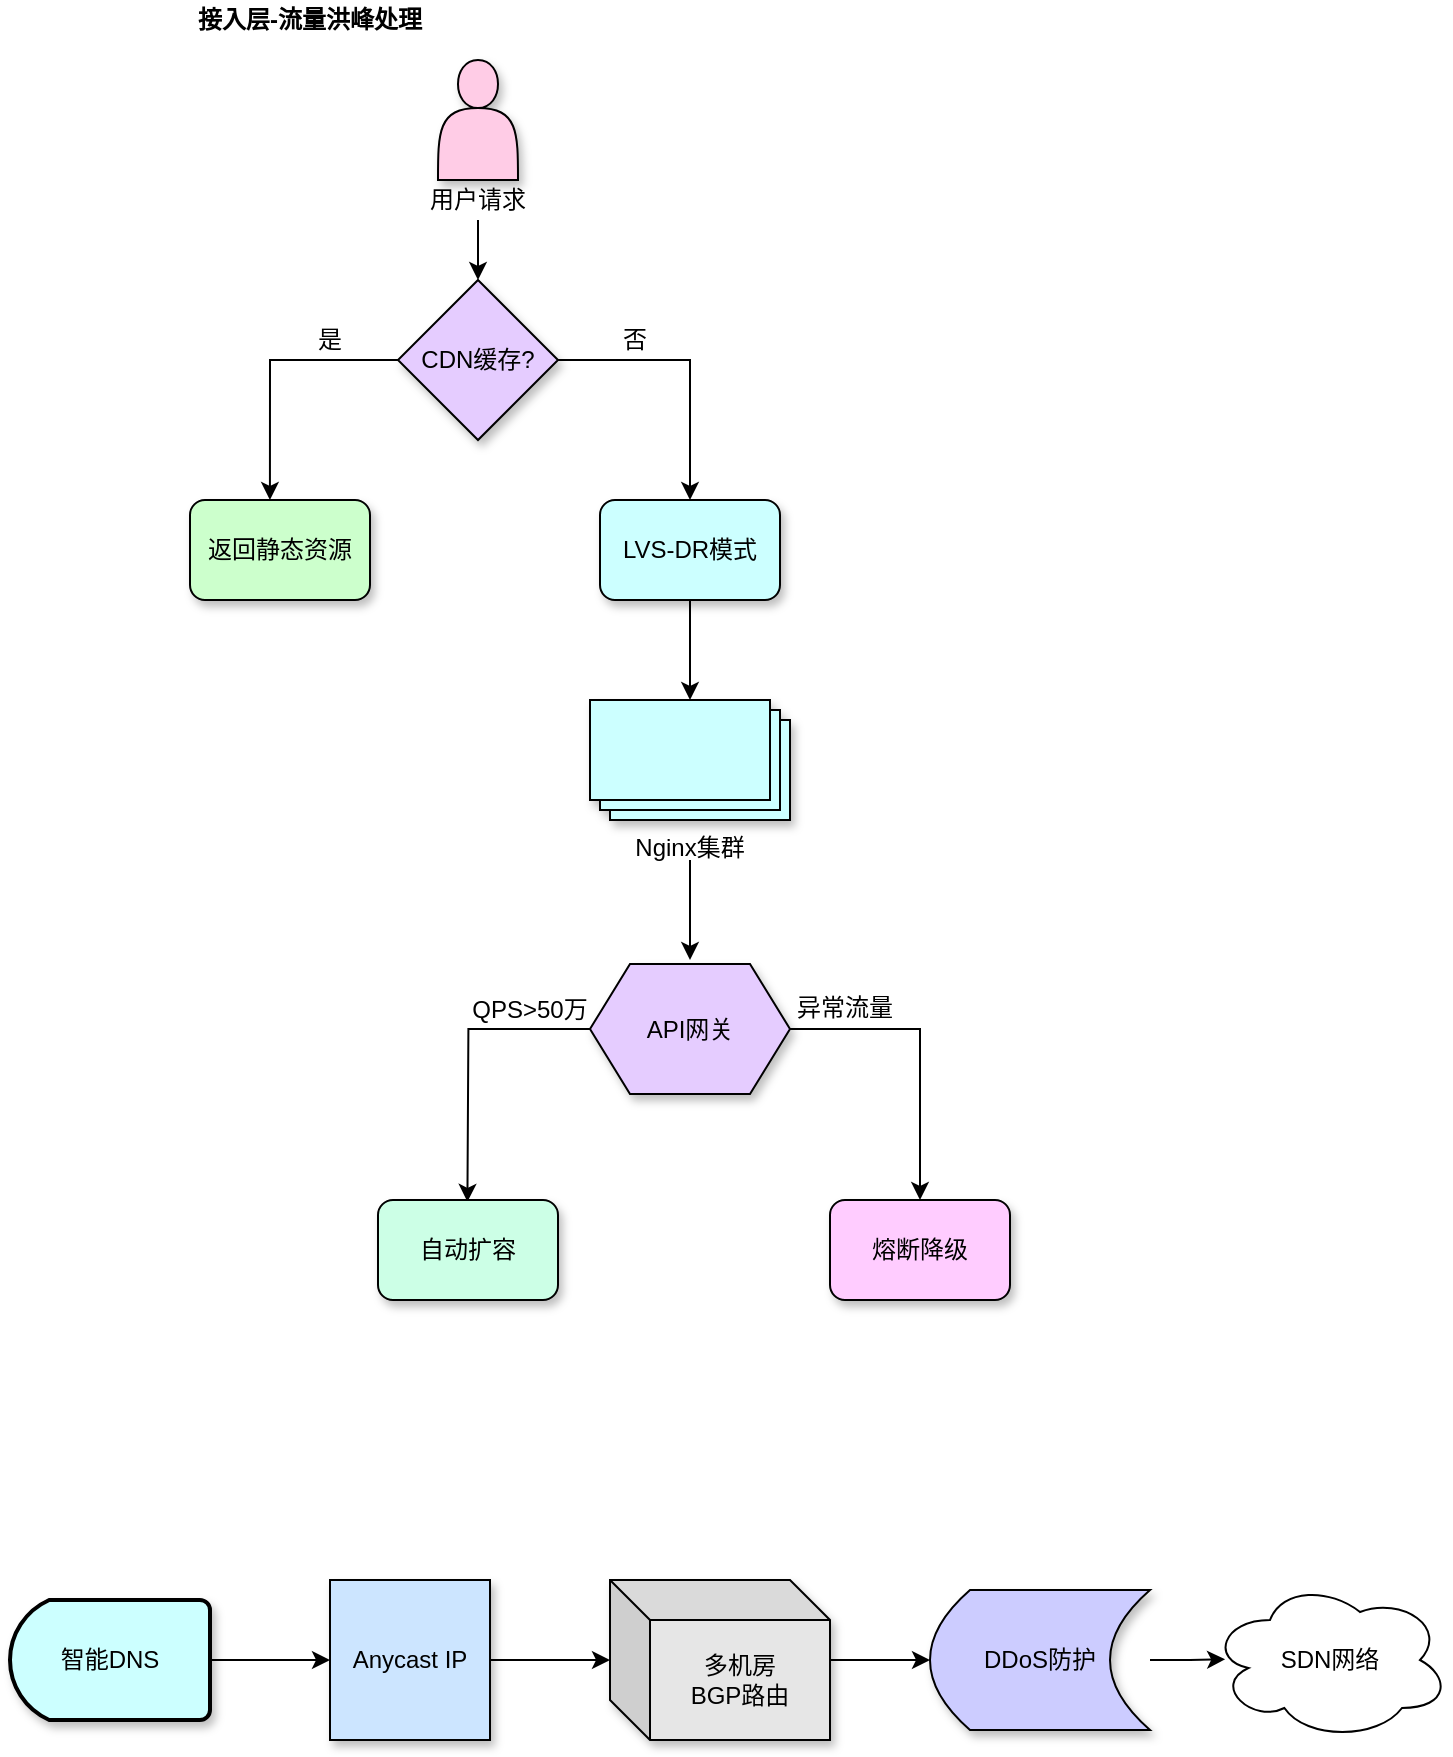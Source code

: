 <mxfile version="28.0.7">
  <diagram name="第 1 页" id="UgM8FfxsNI3zfSPlbwk3">
    <mxGraphModel dx="973" dy="427" grid="1" gridSize="10" guides="1" tooltips="1" connect="1" arrows="1" fold="1" page="1" pageScale="1" pageWidth="827" pageHeight="1169" math="0" shadow="0">
      <root>
        <mxCell id="0" />
        <mxCell id="1" parent="0" />
        <mxCell id="G7YPm5RvyC9O0uatV-jY-1" value="" style="group" vertex="1" connectable="0" parent="1">
          <mxGeometry x="160" y="80" width="410" height="650" as="geometry" />
        </mxCell>
        <mxCell id="dd9rRILLbQaEppfjLX-1-29" value="&lt;b&gt;接入层-流量洪峰处理&lt;/b&gt;" style="text;strokeColor=none;align=center;fillColor=none;html=1;verticalAlign=middle;whiteSpace=wrap;rounded=0;" parent="G7YPm5RvyC9O0uatV-jY-1" vertex="1">
          <mxGeometry width="120" height="20" as="geometry" />
        </mxCell>
        <mxCell id="dd9rRILLbQaEppfjLX-1-31" value="" style="group" parent="G7YPm5RvyC9O0uatV-jY-1" vertex="1" connectable="0">
          <mxGeometry y="30" width="410" height="620" as="geometry" />
        </mxCell>
        <mxCell id="dd9rRILLbQaEppfjLX-1-13" style="edgeStyle=orthogonalEdgeStyle;rounded=0;orthogonalLoop=1;jettySize=auto;html=1;" parent="dd9rRILLbQaEppfjLX-1-31" source="dd9rRILLbQaEppfjLX-1-5" target="dd9rRILLbQaEppfjLX-1-6" edge="1">
          <mxGeometry relative="1" as="geometry" />
        </mxCell>
        <mxCell id="dd9rRILLbQaEppfjLX-1-14" style="edgeStyle=orthogonalEdgeStyle;rounded=0;orthogonalLoop=1;jettySize=auto;html=1;" parent="dd9rRILLbQaEppfjLX-1-31" edge="1">
          <mxGeometry relative="1" as="geometry">
            <mxPoint x="250" y="450" as="targetPoint" />
            <mxPoint x="250" y="400" as="sourcePoint" />
          </mxGeometry>
        </mxCell>
        <mxCell id="dd9rRILLbQaEppfjLX-1-6" value="Nginx集群" style="verticalLabelPosition=bottom;verticalAlign=top;html=1;shape=mxgraph.basic.layered_rect;dx=10;outlineConnect=0;whiteSpace=wrap;shadow=1;fillColor=#CCFFFF;" parent="dd9rRILLbQaEppfjLX-1-31" vertex="1">
          <mxGeometry x="200" y="320" width="100" height="60" as="geometry" />
        </mxCell>
        <mxCell id="dd9rRILLbQaEppfjLX-1-15" style="edgeStyle=orthogonalEdgeStyle;rounded=0;orthogonalLoop=1;jettySize=auto;html=1;exitX=0;exitY=0.5;exitDx=0;exitDy=0;entryX=0.319;entryY=0.018;entryDx=0;entryDy=0;entryPerimeter=0;" parent="dd9rRILLbQaEppfjLX-1-31" source="dd9rRILLbQaEppfjLX-1-7" edge="1">
          <mxGeometry relative="1" as="geometry">
            <mxPoint x="138.71" y="570.9" as="targetPoint" />
          </mxGeometry>
        </mxCell>
        <mxCell id="dd9rRILLbQaEppfjLX-1-7" value="API网关" style="shape=hexagon;perimeter=hexagonPerimeter2;whiteSpace=wrap;html=1;fixedSize=1;fillColor=#E5CCFF;shadow=1;" parent="dd9rRILLbQaEppfjLX-1-31" vertex="1">
          <mxGeometry x="200" y="452" width="100" height="65" as="geometry" />
        </mxCell>
        <mxCell id="dd9rRILLbQaEppfjLX-1-16" style="edgeStyle=orthogonalEdgeStyle;rounded=0;orthogonalLoop=1;jettySize=auto;html=1;exitX=1;exitY=0.5;exitDx=0;exitDy=0;entryX=0.5;entryY=0;entryDx=0;entryDy=0;" parent="dd9rRILLbQaEppfjLX-1-31" source="dd9rRILLbQaEppfjLX-1-7" target="dd9rRILLbQaEppfjLX-1-28" edge="1">
          <mxGeometry relative="1" as="geometry">
            <mxPoint x="357.24" y="570.15" as="targetPoint" />
          </mxGeometry>
        </mxCell>
        <mxCell id="dd9rRILLbQaEppfjLX-1-25" value="QPS&amp;gt;50万" style="text;strokeColor=none;align=center;fillColor=none;html=1;verticalAlign=middle;whiteSpace=wrap;rounded=0;" parent="dd9rRILLbQaEppfjLX-1-31" vertex="1">
          <mxGeometry x="140" y="465" width="60" height="20" as="geometry" />
        </mxCell>
        <mxCell id="dd9rRILLbQaEppfjLX-1-26" value="异常流量" style="text;strokeColor=none;align=center;fillColor=none;html=1;verticalAlign=middle;whiteSpace=wrap;rounded=0;" parent="dd9rRILLbQaEppfjLX-1-31" vertex="1">
          <mxGeometry x="300" y="465" width="55" height="18" as="geometry" />
        </mxCell>
        <mxCell id="dd9rRILLbQaEppfjLX-1-27" value="自动扩容" style="rounded=1;whiteSpace=wrap;html=1;fillColor=#CCFFE6;shadow=1;" parent="dd9rRILLbQaEppfjLX-1-31" vertex="1">
          <mxGeometry x="94" y="570" width="90" height="50" as="geometry" />
        </mxCell>
        <mxCell id="dd9rRILLbQaEppfjLX-1-28" value="熔断降级" style="rounded=1;whiteSpace=wrap;html=1;fillColor=#FFCCFF;shadow=1;" parent="dd9rRILLbQaEppfjLX-1-31" vertex="1">
          <mxGeometry x="320" y="570" width="90" height="50" as="geometry" />
        </mxCell>
        <mxCell id="dd9rRILLbQaEppfjLX-1-30" value="" style="group" parent="dd9rRILLbQaEppfjLX-1-31" vertex="1" connectable="0">
          <mxGeometry width="295" height="270" as="geometry" />
        </mxCell>
        <mxCell id="dd9rRILLbQaEppfjLX-1-1" value="" style="shape=actor;whiteSpace=wrap;html=1;fillColor=#FFCCE6;shadow=1;" parent="dd9rRILLbQaEppfjLX-1-30" vertex="1">
          <mxGeometry x="124" width="40" height="60" as="geometry" />
        </mxCell>
        <mxCell id="dd9rRILLbQaEppfjLX-1-12" style="edgeStyle=orthogonalEdgeStyle;rounded=0;orthogonalLoop=1;jettySize=auto;html=1;exitX=1;exitY=0.5;exitDx=0;exitDy=0;entryX=0.5;entryY=0;entryDx=0;entryDy=0;" parent="dd9rRILLbQaEppfjLX-1-30" source="dd9rRILLbQaEppfjLX-1-2" target="dd9rRILLbQaEppfjLX-1-5" edge="1">
          <mxGeometry relative="1" as="geometry" />
        </mxCell>
        <mxCell id="dd9rRILLbQaEppfjLX-1-2" value="CDN缓存?" style="rhombus;whiteSpace=wrap;html=1;fillColor=#E5CCFF;shadow=1;" parent="dd9rRILLbQaEppfjLX-1-30" vertex="1">
          <mxGeometry x="104" y="110" width="80" height="80" as="geometry" />
        </mxCell>
        <mxCell id="dd9rRILLbQaEppfjLX-1-10" style="edgeStyle=orthogonalEdgeStyle;rounded=0;orthogonalLoop=1;jettySize=auto;html=1;entryX=0.5;entryY=0;entryDx=0;entryDy=0;" parent="dd9rRILLbQaEppfjLX-1-30" source="dd9rRILLbQaEppfjLX-1-3" target="dd9rRILLbQaEppfjLX-1-2" edge="1">
          <mxGeometry relative="1" as="geometry" />
        </mxCell>
        <mxCell id="dd9rRILLbQaEppfjLX-1-3" value="用户请求" style="text;strokeColor=none;align=center;fillColor=none;html=1;verticalAlign=middle;whiteSpace=wrap;rounded=0;" parent="dd9rRILLbQaEppfjLX-1-30" vertex="1">
          <mxGeometry x="116" y="60" width="56" height="20" as="geometry" />
        </mxCell>
        <mxCell id="dd9rRILLbQaEppfjLX-1-4" value="返回静态资源" style="rounded=1;whiteSpace=wrap;html=1;fillColor=#CCFFCC;shadow=1;" parent="dd9rRILLbQaEppfjLX-1-30" vertex="1">
          <mxGeometry y="220" width="90" height="50" as="geometry" />
        </mxCell>
        <mxCell id="dd9rRILLbQaEppfjLX-1-5" value="LVS-DR模式" style="rounded=1;whiteSpace=wrap;html=1;fillColor=#CCFFFF;shadow=1;" parent="dd9rRILLbQaEppfjLX-1-30" vertex="1">
          <mxGeometry x="205" y="220" width="90" height="50" as="geometry" />
        </mxCell>
        <mxCell id="dd9rRILLbQaEppfjLX-1-11" style="edgeStyle=orthogonalEdgeStyle;rounded=0;orthogonalLoop=1;jettySize=auto;html=1;exitX=0;exitY=0.5;exitDx=0;exitDy=0;entryX=0.444;entryY=0;entryDx=0;entryDy=0;entryPerimeter=0;" parent="dd9rRILLbQaEppfjLX-1-30" source="dd9rRILLbQaEppfjLX-1-2" target="dd9rRILLbQaEppfjLX-1-4" edge="1">
          <mxGeometry relative="1" as="geometry" />
        </mxCell>
        <mxCell id="dd9rRILLbQaEppfjLX-1-23" value="是" style="text;strokeColor=none;align=center;fillColor=none;html=1;verticalAlign=middle;whiteSpace=wrap;rounded=0;" parent="dd9rRILLbQaEppfjLX-1-30" vertex="1">
          <mxGeometry x="60" y="130" width="20" height="20" as="geometry" />
        </mxCell>
        <mxCell id="dd9rRILLbQaEppfjLX-1-24" value="否" style="text;strokeColor=none;align=center;fillColor=none;html=1;verticalAlign=middle;whiteSpace=wrap;rounded=0;" parent="dd9rRILLbQaEppfjLX-1-30" vertex="1">
          <mxGeometry x="210" y="130" width="25" height="20" as="geometry" />
        </mxCell>
        <mxCell id="G7YPm5RvyC9O0uatV-jY-16" value="" style="group" vertex="1" connectable="0" parent="1">
          <mxGeometry x="70" y="870" width="720" height="80" as="geometry" />
        </mxCell>
        <mxCell id="G7YPm5RvyC9O0uatV-jY-9" style="edgeStyle=orthogonalEdgeStyle;rounded=0;orthogonalLoop=1;jettySize=auto;html=1;entryX=0;entryY=0.5;entryDx=0;entryDy=0;" edge="1" parent="G7YPm5RvyC9O0uatV-jY-16" source="G7YPm5RvyC9O0uatV-jY-2" target="G7YPm5RvyC9O0uatV-jY-4">
          <mxGeometry relative="1" as="geometry" />
        </mxCell>
        <mxCell id="G7YPm5RvyC9O0uatV-jY-2" value="智能DNS" style="strokeWidth=2;html=1;shape=mxgraph.flowchart.delay;whiteSpace=wrap;fillColor=#CCFFFF;shadow=1;direction=west;" vertex="1" parent="G7YPm5RvyC9O0uatV-jY-16">
          <mxGeometry y="10" width="100" height="60" as="geometry" />
        </mxCell>
        <mxCell id="G7YPm5RvyC9O0uatV-jY-4" value="Anycast IP" style="whiteSpace=wrap;html=1;aspect=fixed;fillColor=#CCE5FF;shadow=1;" vertex="1" parent="G7YPm5RvyC9O0uatV-jY-16">
          <mxGeometry x="160" width="80" height="80" as="geometry" />
        </mxCell>
        <mxCell id="G7YPm5RvyC9O0uatV-jY-6" value="DDoS防护" style="shape=dataStorage;whiteSpace=wrap;html=1;fixedSize=1;fillColor=#CCCCFF;shadow=1;" vertex="1" parent="G7YPm5RvyC9O0uatV-jY-16">
          <mxGeometry x="460" y="5" width="110" height="70" as="geometry" />
        </mxCell>
        <mxCell id="G7YPm5RvyC9O0uatV-jY-7" value="SDN网络" style="ellipse;shape=cloud;whiteSpace=wrap;html=1;fillColor=#FFFFFF;" vertex="1" parent="G7YPm5RvyC9O0uatV-jY-16">
          <mxGeometry x="600" width="120" height="80" as="geometry" />
        </mxCell>
        <mxCell id="G7YPm5RvyC9O0uatV-jY-12" style="edgeStyle=orthogonalEdgeStyle;rounded=0;orthogonalLoop=1;jettySize=auto;html=1;entryX=0;entryY=0.5;entryDx=0;entryDy=0;" edge="1" parent="G7YPm5RvyC9O0uatV-jY-16" source="G7YPm5RvyC9O0uatV-jY-8" target="G7YPm5RvyC9O0uatV-jY-6">
          <mxGeometry relative="1" as="geometry" />
        </mxCell>
        <mxCell id="G7YPm5RvyC9O0uatV-jY-8" value="多机房&lt;br&gt;BGP路由" style="shape=cube;whiteSpace=wrap;html=1;boundedLbl=1;backgroundOutline=1;darkOpacity=0.05;darkOpacity2=0.1;fillColor=#E6E6E6;shadow=1;" vertex="1" parent="G7YPm5RvyC9O0uatV-jY-16">
          <mxGeometry x="300" width="110" height="80" as="geometry" />
        </mxCell>
        <mxCell id="G7YPm5RvyC9O0uatV-jY-11" style="edgeStyle=orthogonalEdgeStyle;rounded=0;orthogonalLoop=1;jettySize=auto;html=1;entryX=0;entryY=0.5;entryDx=0;entryDy=0;entryPerimeter=0;" edge="1" parent="G7YPm5RvyC9O0uatV-jY-16" source="G7YPm5RvyC9O0uatV-jY-4" target="G7YPm5RvyC9O0uatV-jY-8">
          <mxGeometry relative="1" as="geometry" />
        </mxCell>
        <mxCell id="G7YPm5RvyC9O0uatV-jY-13" style="edgeStyle=orthogonalEdgeStyle;rounded=0;orthogonalLoop=1;jettySize=auto;html=1;entryX=0.063;entryY=0.496;entryDx=0;entryDy=0;entryPerimeter=0;" edge="1" parent="G7YPm5RvyC9O0uatV-jY-16" source="G7YPm5RvyC9O0uatV-jY-6" target="G7YPm5RvyC9O0uatV-jY-7">
          <mxGeometry relative="1" as="geometry" />
        </mxCell>
      </root>
    </mxGraphModel>
  </diagram>
</mxfile>
